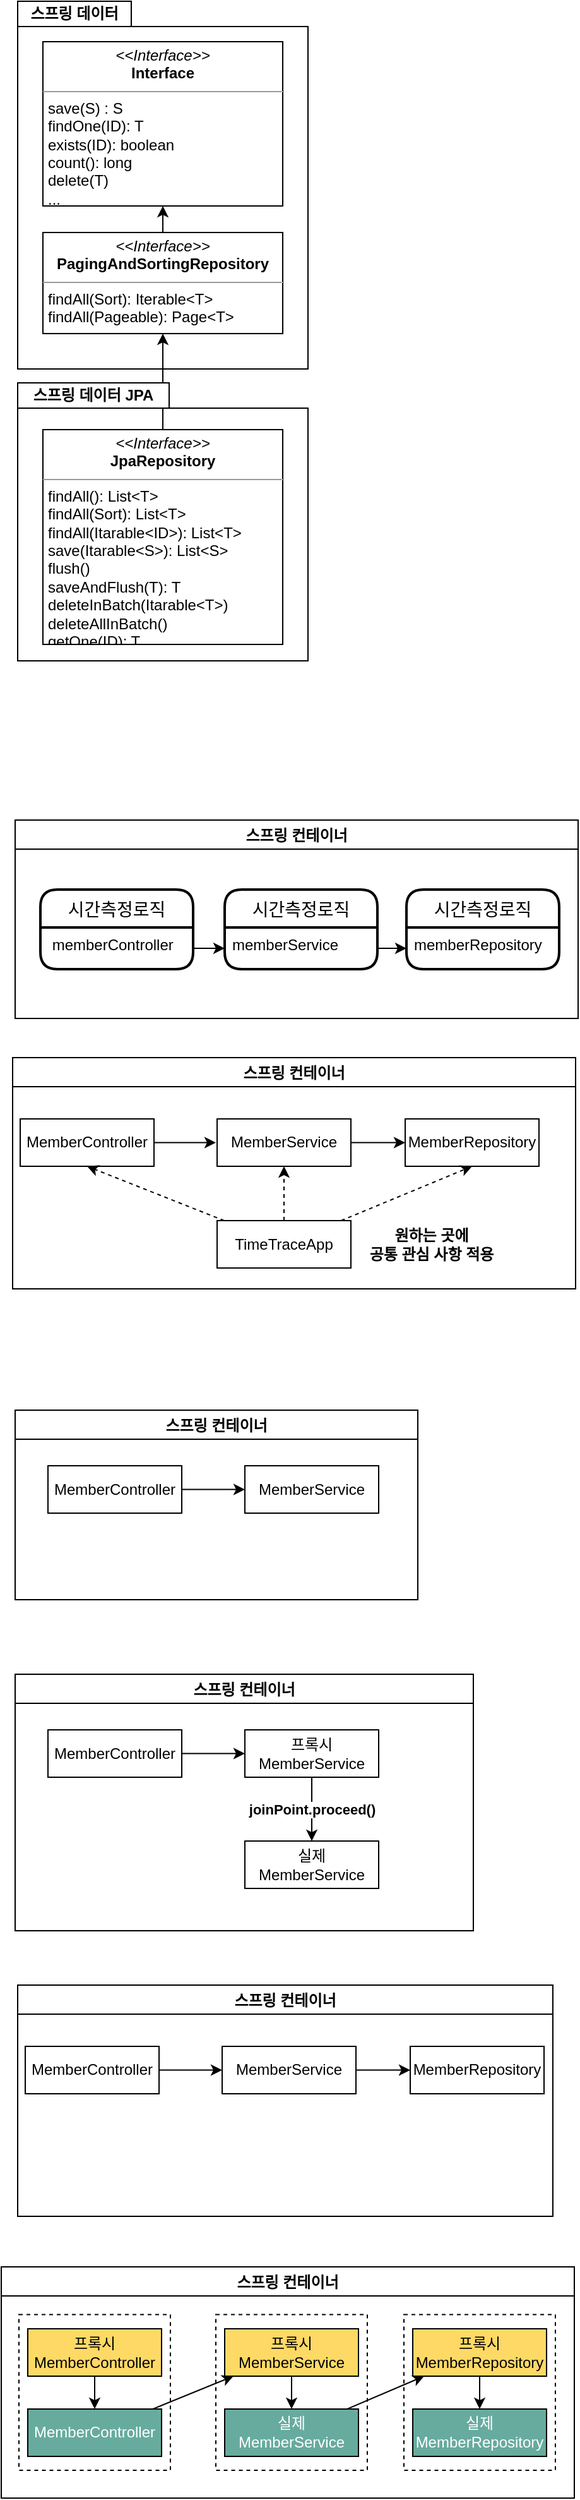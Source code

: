 <mxfile version="14.2.4" type="github">
  <diagram id="w_mACMPUVcxpyQdZT-Rl" name="Page-1">
    <mxGraphModel dx="445" dy="631" grid="0" gridSize="10" guides="1" tooltips="1" connect="1" arrows="1" fold="1" page="1" pageScale="1" pageWidth="827" pageHeight="1169" math="0" shadow="0">
      <root>
        <mxCell id="0" />
        <mxCell id="1" parent="0" />
        <mxCell id="IVxutwjvFwoOg6WLLzG6-7" value="" style="rounded=0;whiteSpace=wrap;html=1;" parent="1" vertex="1">
          <mxGeometry x="38" y="353" width="230" height="200" as="geometry" />
        </mxCell>
        <mxCell id="IVxutwjvFwoOg6WLLzG6-6" value="" style="rounded=0;whiteSpace=wrap;html=1;" parent="1" vertex="1">
          <mxGeometry x="38" y="51" width="230" height="271" as="geometry" />
        </mxCell>
        <mxCell id="IVxutwjvFwoOg6WLLzG6-2" value="&lt;p style=&quot;margin: 0px ; margin-top: 4px ; text-align: center&quot;&gt;&lt;i&gt;&amp;lt;&amp;lt;Interface&amp;gt;&amp;gt;&lt;/i&gt;&lt;br&gt;&lt;b&gt;Interface&lt;/b&gt;&lt;/p&gt;&lt;hr size=&quot;1&quot;&gt;&lt;p style=&quot;margin: 0px ; margin-left: 4px&quot;&gt;save(S) : S&lt;/p&gt;&lt;p style=&quot;margin: 0px ; margin-left: 4px&quot;&gt;findOne(ID): T&lt;/p&gt;&lt;p style=&quot;margin: 0px ; margin-left: 4px&quot;&gt;exists(ID): boolean&lt;/p&gt;&lt;p style=&quot;margin: 0px ; margin-left: 4px&quot;&gt;count(): long&lt;/p&gt;&lt;p style=&quot;margin: 0px ; margin-left: 4px&quot;&gt;delete(T)&lt;/p&gt;&lt;p style=&quot;margin: 0px ; margin-left: 4px&quot;&gt;...&lt;/p&gt;" style="verticalAlign=top;align=left;overflow=fill;fontSize=12;fontFamily=Helvetica;html=1;" parent="1" vertex="1">
          <mxGeometry x="58" y="63" width="190" height="130" as="geometry" />
        </mxCell>
        <mxCell id="IVxutwjvFwoOg6WLLzG6-13" style="edgeStyle=orthogonalEdgeStyle;rounded=0;orthogonalLoop=1;jettySize=auto;html=1;" parent="1" source="IVxutwjvFwoOg6WLLzG6-3" target="IVxutwjvFwoOg6WLLzG6-4" edge="1">
          <mxGeometry relative="1" as="geometry" />
        </mxCell>
        <mxCell id="IVxutwjvFwoOg6WLLzG6-3" value="&lt;p style=&quot;margin: 0px ; margin-top: 4px ; text-align: center&quot;&gt;&lt;i&gt;&amp;lt;&amp;lt;Interface&amp;gt;&amp;gt;&lt;/i&gt;&lt;br&gt;&lt;b&gt;JpaRepository&lt;/b&gt;&lt;/p&gt;&lt;hr size=&quot;1&quot;&gt;&lt;p style=&quot;margin: 0px ; margin-left: 4px&quot;&gt;findAll(): List&amp;lt;T&amp;gt;&lt;/p&gt;&lt;p style=&quot;margin: 0px ; margin-left: 4px&quot;&gt;findAll(Sort): List&amp;lt;T&amp;gt;&lt;/p&gt;&lt;p style=&quot;margin: 0px ; margin-left: 4px&quot;&gt;findAll(Itarable&amp;lt;ID&amp;gt;): List&amp;lt;T&amp;gt;&lt;/p&gt;&lt;p style=&quot;margin: 0px ; margin-left: 4px&quot;&gt;save(Itarable&amp;lt;S&amp;gt;): List&amp;lt;S&amp;gt;&lt;/p&gt;&lt;p style=&quot;margin: 0px ; margin-left: 4px&quot;&gt;flush()&lt;/p&gt;&lt;p style=&quot;margin: 0px ; margin-left: 4px&quot;&gt;saveAndFlush(T): T&lt;/p&gt;&lt;p style=&quot;margin: 0px ; margin-left: 4px&quot;&gt;deleteInBatch(Itarable&amp;lt;T&amp;gt;)&lt;/p&gt;&lt;p style=&quot;margin: 0px ; margin-left: 4px&quot;&gt;deleteAllInBatch()&lt;/p&gt;&lt;p style=&quot;margin: 0px ; margin-left: 4px&quot;&gt;getOne(ID): T&lt;/p&gt;" style="verticalAlign=top;align=left;overflow=fill;fontSize=12;fontFamily=Helvetica;html=1;" parent="1" vertex="1">
          <mxGeometry x="58" y="370" width="190" height="170" as="geometry" />
        </mxCell>
        <mxCell id="IVxutwjvFwoOg6WLLzG6-10" style="edgeStyle=orthogonalEdgeStyle;rounded=0;orthogonalLoop=1;jettySize=auto;html=1;entryX=0.5;entryY=1;entryDx=0;entryDy=0;" parent="1" source="IVxutwjvFwoOg6WLLzG6-4" target="IVxutwjvFwoOg6WLLzG6-2" edge="1">
          <mxGeometry relative="1" as="geometry" />
        </mxCell>
        <mxCell id="IVxutwjvFwoOg6WLLzG6-4" value="&lt;p style=&quot;margin: 0px ; margin-top: 4px ; text-align: center&quot;&gt;&lt;i&gt;&amp;lt;&amp;lt;Interface&amp;gt;&amp;gt;&lt;/i&gt;&lt;br&gt;&lt;b&gt;PagingAndSortingRepository&lt;/b&gt;&lt;/p&gt;&lt;hr size=&quot;1&quot;&gt;&lt;p style=&quot;margin: 0px ; margin-left: 4px&quot;&gt;findAll(Sort): Iterable&amp;lt;T&amp;gt;&lt;/p&gt;&lt;p style=&quot;margin: 0px ; margin-left: 4px&quot;&gt;findAll(Pageable): Page&amp;lt;T&amp;gt;&lt;/p&gt;" style="verticalAlign=top;align=left;overflow=fill;fontSize=12;fontFamily=Helvetica;html=1;" parent="1" vertex="1">
          <mxGeometry x="58" y="214" width="190" height="80" as="geometry" />
        </mxCell>
        <mxCell id="IVxutwjvFwoOg6WLLzG6-8" value="스프링 데이터" style="rounded=0;whiteSpace=wrap;html=1;fontStyle=1" parent="1" vertex="1">
          <mxGeometry x="38" y="31" width="90" height="20" as="geometry" />
        </mxCell>
        <mxCell id="IVxutwjvFwoOg6WLLzG6-9" value="스프링 데이터 JPA" style="rounded=0;whiteSpace=wrap;html=1;fontStyle=1" parent="1" vertex="1">
          <mxGeometry x="38" y="333" width="120" height="20" as="geometry" />
        </mxCell>
        <mxCell id="yew8sKUf13bYVrVRGcDg-2" value="스프링 컨테이너" style="swimlane;" vertex="1" parent="1">
          <mxGeometry x="36" y="679" width="446" height="157" as="geometry" />
        </mxCell>
        <mxCell id="yew8sKUf13bYVrVRGcDg-3" value="시간측정로직" style="swimlane;childLayout=stackLayout;horizontal=1;startSize=30;horizontalStack=0;rounded=1;fontSize=14;fontStyle=0;strokeWidth=2;resizeParent=0;resizeLast=1;shadow=0;dashed=0;align=center;" vertex="1" parent="yew8sKUf13bYVrVRGcDg-2">
          <mxGeometry x="20" y="55" width="121" height="63" as="geometry" />
        </mxCell>
        <mxCell id="yew8sKUf13bYVrVRGcDg-4" value=" memberController" style="align=left;strokeColor=none;fillColor=none;spacingLeft=4;fontSize=12;verticalAlign=top;resizable=0;rotatable=0;part=1;" vertex="1" parent="yew8sKUf13bYVrVRGcDg-3">
          <mxGeometry y="30" width="121" height="33" as="geometry" />
        </mxCell>
        <mxCell id="yew8sKUf13bYVrVRGcDg-5" value="시간측정로직" style="swimlane;childLayout=stackLayout;horizontal=1;startSize=30;horizontalStack=0;rounded=1;fontSize=14;fontStyle=0;strokeWidth=2;resizeParent=0;resizeLast=1;shadow=0;dashed=0;align=center;" vertex="1" parent="yew8sKUf13bYVrVRGcDg-2">
          <mxGeometry x="166" y="55" width="121" height="63" as="geometry" />
        </mxCell>
        <mxCell id="yew8sKUf13bYVrVRGcDg-6" value="memberService" style="align=left;strokeColor=none;fillColor=none;spacingLeft=4;fontSize=12;verticalAlign=top;resizable=0;rotatable=0;part=1;" vertex="1" parent="yew8sKUf13bYVrVRGcDg-5">
          <mxGeometry y="30" width="121" height="33" as="geometry" />
        </mxCell>
        <mxCell id="yew8sKUf13bYVrVRGcDg-8" value="시간측정로직" style="swimlane;childLayout=stackLayout;horizontal=1;startSize=30;horizontalStack=0;rounded=1;fontSize=14;fontStyle=0;strokeWidth=2;resizeParent=0;resizeLast=1;shadow=0;dashed=0;align=center;" vertex="1" parent="yew8sKUf13bYVrVRGcDg-2">
          <mxGeometry x="310" y="55" width="121" height="63" as="geometry" />
        </mxCell>
        <mxCell id="yew8sKUf13bYVrVRGcDg-9" value="memberRepository" style="align=left;strokeColor=none;fillColor=none;spacingLeft=4;fontSize=12;verticalAlign=top;resizable=0;rotatable=0;part=1;" vertex="1" parent="yew8sKUf13bYVrVRGcDg-8">
          <mxGeometry y="30" width="121" height="33" as="geometry" />
        </mxCell>
        <mxCell id="yew8sKUf13bYVrVRGcDg-11" style="edgeStyle=orthogonalEdgeStyle;rounded=0;orthogonalLoop=1;jettySize=auto;html=1;entryX=0;entryY=0.5;entryDx=0;entryDy=0;" edge="1" parent="yew8sKUf13bYVrVRGcDg-2" source="yew8sKUf13bYVrVRGcDg-4" target="yew8sKUf13bYVrVRGcDg-6">
          <mxGeometry relative="1" as="geometry" />
        </mxCell>
        <mxCell id="yew8sKUf13bYVrVRGcDg-13" style="edgeStyle=orthogonalEdgeStyle;rounded=0;orthogonalLoop=1;jettySize=auto;html=1;" edge="1" parent="yew8sKUf13bYVrVRGcDg-2" source="yew8sKUf13bYVrVRGcDg-6" target="yew8sKUf13bYVrVRGcDg-9">
          <mxGeometry relative="1" as="geometry" />
        </mxCell>
        <mxCell id="yew8sKUf13bYVrVRGcDg-14" value="스프링 컨테이너" style="swimlane;" vertex="1" parent="1">
          <mxGeometry x="34" y="867" width="446" height="183" as="geometry" />
        </mxCell>
        <mxCell id="yew8sKUf13bYVrVRGcDg-21" style="edgeStyle=orthogonalEdgeStyle;rounded=0;orthogonalLoop=1;jettySize=auto;html=1;entryX=0;entryY=0.5;entryDx=0;entryDy=0;" edge="1" parent="yew8sKUf13bYVrVRGcDg-14" target="yew8sKUf13bYVrVRGcDg-18">
          <mxGeometry relative="1" as="geometry">
            <mxPoint x="141" y="101.486" as="sourcePoint" />
          </mxGeometry>
        </mxCell>
        <mxCell id="yew8sKUf13bYVrVRGcDg-22" style="edgeStyle=orthogonalEdgeStyle;rounded=0;orthogonalLoop=1;jettySize=auto;html=1;" edge="1" parent="yew8sKUf13bYVrVRGcDg-14" target="yew8sKUf13bYVrVRGcDg-20">
          <mxGeometry relative="1" as="geometry">
            <mxPoint x="287" y="101.486" as="sourcePoint" />
          </mxGeometry>
        </mxCell>
        <mxCell id="yew8sKUf13bYVrVRGcDg-23" value="MemberController" style="rounded=0;whiteSpace=wrap;html=1;" vertex="1" parent="yew8sKUf13bYVrVRGcDg-14">
          <mxGeometry x="6" y="48.5" width="106" height="37.5" as="geometry" />
        </mxCell>
        <mxCell id="yew8sKUf13bYVrVRGcDg-34" style="edgeStyle=orthogonalEdgeStyle;rounded=0;orthogonalLoop=1;jettySize=auto;html=1;" edge="1" parent="yew8sKUf13bYVrVRGcDg-14" source="yew8sKUf13bYVrVRGcDg-24" target="yew8sKUf13bYVrVRGcDg-25">
          <mxGeometry relative="1" as="geometry" />
        </mxCell>
        <mxCell id="yew8sKUf13bYVrVRGcDg-24" value="MemberService" style="rounded=0;whiteSpace=wrap;html=1;" vertex="1" parent="yew8sKUf13bYVrVRGcDg-14">
          <mxGeometry x="162" y="48.5" width="106" height="37.5" as="geometry" />
        </mxCell>
        <mxCell id="yew8sKUf13bYVrVRGcDg-25" value="MemberRepository" style="rounded=0;whiteSpace=wrap;html=1;" vertex="1" parent="yew8sKUf13bYVrVRGcDg-14">
          <mxGeometry x="311" y="48.5" width="106" height="37.5" as="geometry" />
        </mxCell>
        <mxCell id="yew8sKUf13bYVrVRGcDg-35" style="rounded=0;orthogonalLoop=1;jettySize=auto;html=1;entryX=0.5;entryY=1;entryDx=0;entryDy=0;dashed=1;" edge="1" parent="yew8sKUf13bYVrVRGcDg-14" source="yew8sKUf13bYVrVRGcDg-32" target="yew8sKUf13bYVrVRGcDg-23">
          <mxGeometry relative="1" as="geometry" />
        </mxCell>
        <mxCell id="yew8sKUf13bYVrVRGcDg-36" style="edgeStyle=none;rounded=0;orthogonalLoop=1;jettySize=auto;html=1;dashed=1;" edge="1" parent="yew8sKUf13bYVrVRGcDg-14" source="yew8sKUf13bYVrVRGcDg-32" target="yew8sKUf13bYVrVRGcDg-24">
          <mxGeometry relative="1" as="geometry" />
        </mxCell>
        <mxCell id="yew8sKUf13bYVrVRGcDg-37" style="edgeStyle=none;rounded=0;orthogonalLoop=1;jettySize=auto;html=1;entryX=0.5;entryY=1;entryDx=0;entryDy=0;dashed=1;" edge="1" parent="yew8sKUf13bYVrVRGcDg-14" source="yew8sKUf13bYVrVRGcDg-32" target="yew8sKUf13bYVrVRGcDg-25">
          <mxGeometry relative="1" as="geometry" />
        </mxCell>
        <mxCell id="yew8sKUf13bYVrVRGcDg-32" value="TimeTraceApp" style="rounded=0;whiteSpace=wrap;html=1;" vertex="1" parent="yew8sKUf13bYVrVRGcDg-14">
          <mxGeometry x="162" y="129" width="106" height="37.5" as="geometry" />
        </mxCell>
        <mxCell id="yew8sKUf13bYVrVRGcDg-38" value="원하는 곳에 &lt;br&gt;공통 관심 사항 적용" style="text;html=1;strokeColor=none;fillColor=none;align=center;verticalAlign=middle;whiteSpace=wrap;rounded=0;fontStyle=1" vertex="1" parent="yew8sKUf13bYVrVRGcDg-14">
          <mxGeometry x="273" y="137.75" width="118" height="20" as="geometry" />
        </mxCell>
        <mxCell id="yew8sKUf13bYVrVRGcDg-33" style="edgeStyle=orthogonalEdgeStyle;rounded=0;orthogonalLoop=1;jettySize=auto;html=1;" edge="1" parent="1" source="yew8sKUf13bYVrVRGcDg-23">
          <mxGeometry relative="1" as="geometry">
            <mxPoint x="195" y="934.25" as="targetPoint" />
          </mxGeometry>
        </mxCell>
        <mxCell id="yew8sKUf13bYVrVRGcDg-39" value="스프링 컨테이너" style="swimlane;" vertex="1" parent="1">
          <mxGeometry x="36" y="1146" width="319" height="150" as="geometry" />
        </mxCell>
        <mxCell id="yew8sKUf13bYVrVRGcDg-40" style="edgeStyle=orthogonalEdgeStyle;rounded=0;orthogonalLoop=1;jettySize=auto;html=1;entryX=0;entryY=0.5;entryDx=0;entryDy=0;" edge="1" parent="yew8sKUf13bYVrVRGcDg-39">
          <mxGeometry relative="1" as="geometry">
            <mxPoint x="141" y="101.486" as="sourcePoint" />
          </mxGeometry>
        </mxCell>
        <mxCell id="yew8sKUf13bYVrVRGcDg-41" style="edgeStyle=orthogonalEdgeStyle;rounded=0;orthogonalLoop=1;jettySize=auto;html=1;" edge="1" parent="yew8sKUf13bYVrVRGcDg-39">
          <mxGeometry relative="1" as="geometry">
            <mxPoint x="287" y="101.486" as="sourcePoint" />
          </mxGeometry>
        </mxCell>
        <mxCell id="yew8sKUf13bYVrVRGcDg-51" style="edgeStyle=none;rounded=0;orthogonalLoop=1;jettySize=auto;html=1;" edge="1" parent="yew8sKUf13bYVrVRGcDg-39" source="yew8sKUf13bYVrVRGcDg-42" target="yew8sKUf13bYVrVRGcDg-44">
          <mxGeometry relative="1" as="geometry" />
        </mxCell>
        <mxCell id="yew8sKUf13bYVrVRGcDg-42" value="MemberController" style="rounded=0;whiteSpace=wrap;html=1;" vertex="1" parent="yew8sKUf13bYVrVRGcDg-39">
          <mxGeometry x="26" y="44" width="106" height="37.5" as="geometry" />
        </mxCell>
        <mxCell id="yew8sKUf13bYVrVRGcDg-44" value="MemberService" style="rounded=0;whiteSpace=wrap;html=1;" vertex="1" parent="yew8sKUf13bYVrVRGcDg-39">
          <mxGeometry x="182" y="44" width="106" height="37.5" as="geometry" />
        </mxCell>
        <mxCell id="yew8sKUf13bYVrVRGcDg-52" value="스프링 컨테이너" style="swimlane;" vertex="1" parent="1">
          <mxGeometry x="36" y="1355" width="363" height="203" as="geometry" />
        </mxCell>
        <mxCell id="yew8sKUf13bYVrVRGcDg-53" style="edgeStyle=orthogonalEdgeStyle;rounded=0;orthogonalLoop=1;jettySize=auto;html=1;entryX=0;entryY=0.5;entryDx=0;entryDy=0;" edge="1" parent="yew8sKUf13bYVrVRGcDg-52">
          <mxGeometry relative="1" as="geometry">
            <mxPoint x="141" y="101.486" as="sourcePoint" />
          </mxGeometry>
        </mxCell>
        <mxCell id="yew8sKUf13bYVrVRGcDg-54" style="edgeStyle=orthogonalEdgeStyle;rounded=0;orthogonalLoop=1;jettySize=auto;html=1;" edge="1" parent="yew8sKUf13bYVrVRGcDg-52">
          <mxGeometry relative="1" as="geometry">
            <mxPoint x="287" y="101.486" as="sourcePoint" />
          </mxGeometry>
        </mxCell>
        <mxCell id="yew8sKUf13bYVrVRGcDg-55" style="edgeStyle=none;rounded=0;orthogonalLoop=1;jettySize=auto;html=1;" edge="1" parent="yew8sKUf13bYVrVRGcDg-52" source="yew8sKUf13bYVrVRGcDg-56" target="yew8sKUf13bYVrVRGcDg-57">
          <mxGeometry relative="1" as="geometry" />
        </mxCell>
        <mxCell id="yew8sKUf13bYVrVRGcDg-56" value="MemberController" style="rounded=0;whiteSpace=wrap;html=1;" vertex="1" parent="yew8sKUf13bYVrVRGcDg-52">
          <mxGeometry x="26" y="44" width="106" height="37.5" as="geometry" />
        </mxCell>
        <mxCell id="yew8sKUf13bYVrVRGcDg-59" value="joinPoint.proceed()" style="edgeStyle=none;rounded=0;orthogonalLoop=1;jettySize=auto;html=1;fontStyle=1" edge="1" parent="yew8sKUf13bYVrVRGcDg-52" source="yew8sKUf13bYVrVRGcDg-57" target="yew8sKUf13bYVrVRGcDg-58">
          <mxGeometry relative="1" as="geometry" />
        </mxCell>
        <mxCell id="yew8sKUf13bYVrVRGcDg-57" value="프록시&lt;br&gt;MemberService" style="rounded=0;whiteSpace=wrap;html=1;" vertex="1" parent="yew8sKUf13bYVrVRGcDg-52">
          <mxGeometry x="182" y="44" width="106" height="37.5" as="geometry" />
        </mxCell>
        <mxCell id="yew8sKUf13bYVrVRGcDg-58" value="실제&lt;br&gt;MemberService" style="rounded=0;whiteSpace=wrap;html=1;" vertex="1" parent="yew8sKUf13bYVrVRGcDg-52">
          <mxGeometry x="182" y="132" width="106" height="37.5" as="geometry" />
        </mxCell>
        <mxCell id="yew8sKUf13bYVrVRGcDg-68" value="스프링 컨테이너" style="swimlane;" vertex="1" parent="1">
          <mxGeometry x="38" y="1601" width="424" height="183" as="geometry" />
        </mxCell>
        <mxCell id="yew8sKUf13bYVrVRGcDg-69" style="edgeStyle=orthogonalEdgeStyle;rounded=0;orthogonalLoop=1;jettySize=auto;html=1;entryX=0;entryY=0.5;entryDx=0;entryDy=0;" edge="1" parent="yew8sKUf13bYVrVRGcDg-68">
          <mxGeometry relative="1" as="geometry">
            <mxPoint x="141" y="101.486" as="sourcePoint" />
          </mxGeometry>
        </mxCell>
        <mxCell id="yew8sKUf13bYVrVRGcDg-70" style="edgeStyle=orthogonalEdgeStyle;rounded=0;orthogonalLoop=1;jettySize=auto;html=1;" edge="1" parent="yew8sKUf13bYVrVRGcDg-68">
          <mxGeometry relative="1" as="geometry">
            <mxPoint x="287" y="101.486" as="sourcePoint" />
          </mxGeometry>
        </mxCell>
        <mxCell id="yew8sKUf13bYVrVRGcDg-80" style="edgeStyle=none;rounded=0;orthogonalLoop=1;jettySize=auto;html=1;" edge="1" parent="yew8sKUf13bYVrVRGcDg-68" source="yew8sKUf13bYVrVRGcDg-71" target="yew8sKUf13bYVrVRGcDg-73">
          <mxGeometry relative="1" as="geometry" />
        </mxCell>
        <mxCell id="yew8sKUf13bYVrVRGcDg-71" value="MemberController" style="rounded=0;whiteSpace=wrap;html=1;" vertex="1" parent="yew8sKUf13bYVrVRGcDg-68">
          <mxGeometry x="6" y="48.5" width="106" height="37.5" as="geometry" />
        </mxCell>
        <mxCell id="yew8sKUf13bYVrVRGcDg-72" style="edgeStyle=orthogonalEdgeStyle;rounded=0;orthogonalLoop=1;jettySize=auto;html=1;" edge="1" parent="yew8sKUf13bYVrVRGcDg-68" source="yew8sKUf13bYVrVRGcDg-73" target="yew8sKUf13bYVrVRGcDg-74">
          <mxGeometry relative="1" as="geometry" />
        </mxCell>
        <mxCell id="yew8sKUf13bYVrVRGcDg-73" value="MemberService" style="rounded=0;whiteSpace=wrap;html=1;" vertex="1" parent="yew8sKUf13bYVrVRGcDg-68">
          <mxGeometry x="162" y="48.5" width="106" height="37.5" as="geometry" />
        </mxCell>
        <mxCell id="yew8sKUf13bYVrVRGcDg-74" value="MemberRepository" style="rounded=0;whiteSpace=wrap;html=1;" vertex="1" parent="yew8sKUf13bYVrVRGcDg-68">
          <mxGeometry x="311" y="48.5" width="106" height="37.5" as="geometry" />
        </mxCell>
        <mxCell id="yew8sKUf13bYVrVRGcDg-82" value="스프링 컨테이너" style="swimlane;" vertex="1" parent="1">
          <mxGeometry x="25" y="1824" width="454" height="183" as="geometry" />
        </mxCell>
        <mxCell id="yew8sKUf13bYVrVRGcDg-102" value="" style="rounded=0;whiteSpace=wrap;html=1;fillColor=none;dashed=1;" vertex="1" parent="yew8sKUf13bYVrVRGcDg-82">
          <mxGeometry x="14" y="37.75" width="120" height="123.25" as="geometry" />
        </mxCell>
        <mxCell id="yew8sKUf13bYVrVRGcDg-103" value="" style="rounded=0;whiteSpace=wrap;html=1;fillColor=none;dashed=1;" vertex="1" parent="yew8sKUf13bYVrVRGcDg-82">
          <mxGeometry x="170" y="37.75" width="120" height="123.25" as="geometry" />
        </mxCell>
        <mxCell id="yew8sKUf13bYVrVRGcDg-104" value="" style="rounded=0;whiteSpace=wrap;html=1;fillColor=none;dashed=1;" vertex="1" parent="yew8sKUf13bYVrVRGcDg-82">
          <mxGeometry x="319" y="37.75" width="120" height="123.25" as="geometry" />
        </mxCell>
        <mxCell id="yew8sKUf13bYVrVRGcDg-83" style="edgeStyle=orthogonalEdgeStyle;rounded=0;orthogonalLoop=1;jettySize=auto;html=1;entryX=0;entryY=0.5;entryDx=0;entryDy=0;" edge="1" parent="yew8sKUf13bYVrVRGcDg-82">
          <mxGeometry relative="1" as="geometry">
            <mxPoint x="141" y="101.486" as="sourcePoint" />
          </mxGeometry>
        </mxCell>
        <mxCell id="yew8sKUf13bYVrVRGcDg-84" style="edgeStyle=orthogonalEdgeStyle;rounded=0;orthogonalLoop=1;jettySize=auto;html=1;" edge="1" parent="yew8sKUf13bYVrVRGcDg-82">
          <mxGeometry relative="1" as="geometry">
            <mxPoint x="287" y="101.486" as="sourcePoint" />
          </mxGeometry>
        </mxCell>
        <mxCell id="yew8sKUf13bYVrVRGcDg-97" style="edgeStyle=none;rounded=0;orthogonalLoop=1;jettySize=auto;html=1;" edge="1" parent="yew8sKUf13bYVrVRGcDg-82" source="yew8sKUf13bYVrVRGcDg-86" target="yew8sKUf13bYVrVRGcDg-94">
          <mxGeometry relative="1" as="geometry" />
        </mxCell>
        <mxCell id="yew8sKUf13bYVrVRGcDg-86" value="프록시&lt;br&gt;MemberController" style="rounded=0;whiteSpace=wrap;html=1;fillColor=#FFD966;" vertex="1" parent="yew8sKUf13bYVrVRGcDg-82">
          <mxGeometry x="21" y="49" width="106" height="37.5" as="geometry" />
        </mxCell>
        <mxCell id="yew8sKUf13bYVrVRGcDg-99" style="edgeStyle=none;rounded=0;orthogonalLoop=1;jettySize=auto;html=1;" edge="1" parent="yew8sKUf13bYVrVRGcDg-82" source="yew8sKUf13bYVrVRGcDg-88" target="yew8sKUf13bYVrVRGcDg-95">
          <mxGeometry relative="1" as="geometry" />
        </mxCell>
        <mxCell id="yew8sKUf13bYVrVRGcDg-88" value="프록시&lt;br&gt;MemberService" style="rounded=0;whiteSpace=wrap;html=1;fillColor=#FFD966;" vertex="1" parent="yew8sKUf13bYVrVRGcDg-82">
          <mxGeometry x="177" y="49" width="106" height="37.5" as="geometry" />
        </mxCell>
        <mxCell id="yew8sKUf13bYVrVRGcDg-101" style="edgeStyle=none;rounded=0;orthogonalLoop=1;jettySize=auto;html=1;" edge="1" parent="yew8sKUf13bYVrVRGcDg-82" source="yew8sKUf13bYVrVRGcDg-89" target="yew8sKUf13bYVrVRGcDg-96">
          <mxGeometry relative="1" as="geometry" />
        </mxCell>
        <mxCell id="yew8sKUf13bYVrVRGcDg-89" value="프록시&lt;br&gt;MemberRepository" style="rounded=0;whiteSpace=wrap;html=1;fillColor=#FFD966;" vertex="1" parent="yew8sKUf13bYVrVRGcDg-82">
          <mxGeometry x="326" y="49" width="106" height="37.5" as="geometry" />
        </mxCell>
        <mxCell id="yew8sKUf13bYVrVRGcDg-98" style="edgeStyle=none;rounded=0;orthogonalLoop=1;jettySize=auto;html=1;" edge="1" parent="yew8sKUf13bYVrVRGcDg-82" source="yew8sKUf13bYVrVRGcDg-94" target="yew8sKUf13bYVrVRGcDg-88">
          <mxGeometry relative="1" as="geometry" />
        </mxCell>
        <mxCell id="yew8sKUf13bYVrVRGcDg-94" value="MemberController" style="rounded=0;whiteSpace=wrap;html=1;fillColor=#67AB9F;fontColor=#FFFFFF;" vertex="1" parent="yew8sKUf13bYVrVRGcDg-82">
          <mxGeometry x="21" y="112.5" width="106" height="37.5" as="geometry" />
        </mxCell>
        <mxCell id="yew8sKUf13bYVrVRGcDg-100" style="edgeStyle=none;rounded=0;orthogonalLoop=1;jettySize=auto;html=1;" edge="1" parent="yew8sKUf13bYVrVRGcDg-82" source="yew8sKUf13bYVrVRGcDg-95" target="yew8sKUf13bYVrVRGcDg-89">
          <mxGeometry relative="1" as="geometry" />
        </mxCell>
        <mxCell id="yew8sKUf13bYVrVRGcDg-95" value="실제&lt;br&gt;MemberService" style="rounded=0;whiteSpace=wrap;html=1;fillColor=#67AB9F;fontColor=#FFFFFF;" vertex="1" parent="yew8sKUf13bYVrVRGcDg-82">
          <mxGeometry x="177" y="112.5" width="106" height="37.5" as="geometry" />
        </mxCell>
        <mxCell id="yew8sKUf13bYVrVRGcDg-96" value="실제&lt;br&gt;MemberRepository" style="rounded=0;whiteSpace=wrap;html=1;fillColor=#67AB9F;fontColor=#FFFFFF;" vertex="1" parent="yew8sKUf13bYVrVRGcDg-82">
          <mxGeometry x="326" y="112.5" width="106" height="37.5" as="geometry" />
        </mxCell>
      </root>
    </mxGraphModel>
  </diagram>
</mxfile>
